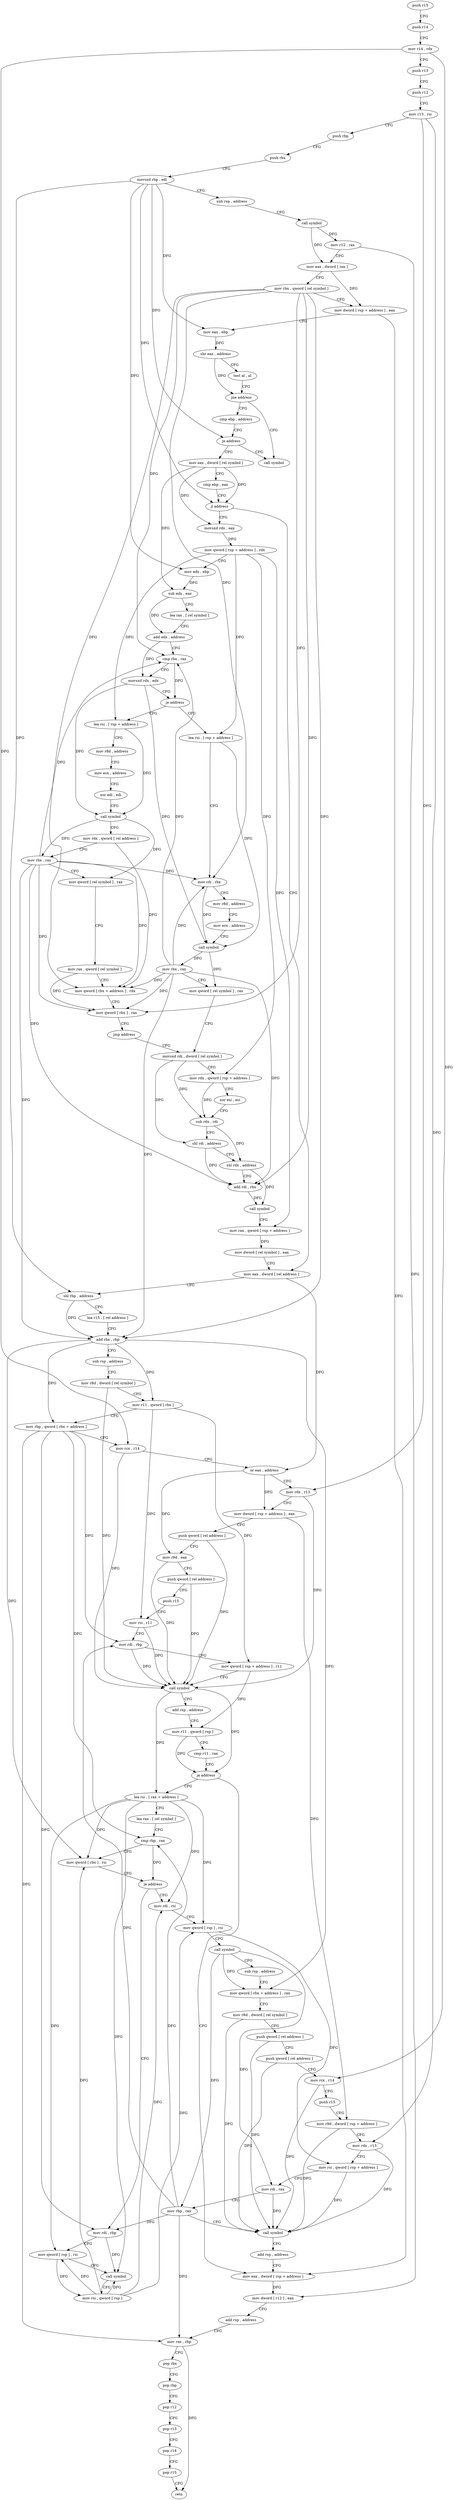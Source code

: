 digraph "func" {
"231712" [label = "push r15" ]
"231714" [label = "push r14" ]
"231716" [label = "mov r14 , rdx" ]
"231719" [label = "push r13" ]
"231721" [label = "push r12" ]
"231723" [label = "mov r13 , rsi" ]
"231726" [label = "push rbp" ]
"231727" [label = "push rbx" ]
"231728" [label = "movsxd rbp , edi" ]
"231731" [label = "sub rsp , address" ]
"231735" [label = "call symbol" ]
"231740" [label = "mov r12 , rax" ]
"231743" [label = "mov eax , dword [ rax ]" ]
"231745" [label = "mov rbx , qword [ rel symbol ]" ]
"231752" [label = "mov dword [ rsp + address ] , eax" ]
"231756" [label = "mov eax , ebp" ]
"231758" [label = "shr eax , address" ]
"231761" [label = "test al , al" ]
"231763" [label = "jne address" ]
"232195" [label = "call symbol" ]
"231769" [label = "cmp ebp , address" ]
"231775" [label = "je address" ]
"231781" [label = "mov eax , dword [ rel symbol ]" ]
"231787" [label = "cmp ebp , eax" ]
"231789" [label = "jl address" ]
"231903" [label = "mov eax , dword [ rel address ]" ]
"231791" [label = "movsxd rdx , eax" ]
"231909" [label = "shl rbp , address" ]
"231913" [label = "lea r15 , [ rel address ]" ]
"231920" [label = "add rbx , rbp" ]
"231923" [label = "sub rsp , address" ]
"231927" [label = "mov r8d , dword [ rel symbol ]" ]
"231934" [label = "mov r11 , qword [ rbx ]" ]
"231937" [label = "mov rbp , qword [ rbx + address ]" ]
"231941" [label = "mov rcx , r14" ]
"231944" [label = "or eax , address" ]
"231947" [label = "mov rdx , r13" ]
"231950" [label = "mov dword [ rsp + address ] , eax" ]
"231954" [label = "push qword [ rel address ]" ]
"231960" [label = "mov r9d , eax" ]
"231963" [label = "push qword [ rel address ]" ]
"231969" [label = "push r15" ]
"231971" [label = "mov rsi , r11" ]
"231974" [label = "mov rdi , rbp" ]
"231977" [label = "mov qword [ rsp + address ] , r11" ]
"231982" [label = "call symbol" ]
"231987" [label = "add rsp , address" ]
"231991" [label = "mov r11 , qword [ rsp ]" ]
"231995" [label = "cmp r11 , rax" ]
"231998" [label = "ja address" ]
"232107" [label = "mov eax , dword [ rsp + address ]" ]
"232000" [label = "lea rsi , [ rax + address ]" ]
"231794" [label = "mov qword [ rsp + address ] , rdx" ]
"231799" [label = "mov edx , ebp" ]
"231801" [label = "sub edx , eax" ]
"231803" [label = "lea rax , [ rel symbol ]" ]
"231810" [label = "add edx , address" ]
"231813" [label = "cmp rbx , rax" ]
"231816" [label = "movsxd rdx , edx" ]
"231819" [label = "je address" ]
"232136" [label = "lea rsi , [ rsp + address ]" ]
"231825" [label = "lea rsi , [ rsp + address ]" ]
"232111" [label = "mov dword [ r12 ] , eax" ]
"232115" [label = "add rsp , address" ]
"232119" [label = "mov rax , rbp" ]
"232122" [label = "pop rbx" ]
"232123" [label = "pop rbp" ]
"232124" [label = "pop r12" ]
"232126" [label = "pop r13" ]
"232128" [label = "pop r14" ]
"232130" [label = "pop r15" ]
"232132" [label = "retn" ]
"232004" [label = "lea rax , [ rel symbol ]" ]
"232011" [label = "cmp rbp , rax" ]
"232014" [label = "mov qword [ rbx ] , rsi" ]
"232017" [label = "je address" ]
"232035" [label = "mov rdi , rsi" ]
"232019" [label = "mov rdi , rbp" ]
"232141" [label = "mov r8d , address" ]
"232147" [label = "mov ecx , address" ]
"232152" [label = "xor edi , edi" ]
"232154" [label = "call symbol" ]
"232159" [label = "mov rdx , qword [ rel address ]" ]
"232166" [label = "mov rbx , rax" ]
"232169" [label = "mov qword [ rel symbol ] , rax" ]
"232176" [label = "mov rax , qword [ rel symbol ]" ]
"232183" [label = "mov qword [ rbx + address ] , rdx" ]
"232187" [label = "mov qword [ rbx ] , rax" ]
"232190" [label = "jmp address" ]
"231859" [label = "movsxd rdi , dword [ rel symbol ]" ]
"231830" [label = "mov rdi , rbx" ]
"231833" [label = "mov r8d , address" ]
"231839" [label = "mov ecx , address" ]
"231844" [label = "call symbol" ]
"231849" [label = "mov rbx , rax" ]
"231852" [label = "mov qword [ rel symbol ] , rax" ]
"232038" [label = "mov qword [ rsp ] , rsi" ]
"232042" [label = "call symbol" ]
"232047" [label = "sub rsp , address" ]
"232051" [label = "mov qword [ rbx + address ] , rax" ]
"232055" [label = "mov r8d , dword [ rel symbol ]" ]
"232062" [label = "push qword [ rel address ]" ]
"232068" [label = "push qword [ rel address ]" ]
"232074" [label = "mov rcx , r14" ]
"232077" [label = "push r15" ]
"232079" [label = "mov r9d , dword [ rsp + address ]" ]
"232084" [label = "mov rdx , r13" ]
"232087" [label = "mov rsi , qword [ rsp + address ]" ]
"232092" [label = "mov rdi , rax" ]
"232095" [label = "mov rbp , rax" ]
"232098" [label = "call symbol" ]
"232103" [label = "add rsp , address" ]
"232022" [label = "mov qword [ rsp ] , rsi" ]
"232026" [label = "call symbol" ]
"232031" [label = "mov rsi , qword [ rsp ]" ]
"231866" [label = "mov rdx , qword [ rsp + address ]" ]
"231871" [label = "xor esi , esi" ]
"231873" [label = "sub rdx , rdi" ]
"231876" [label = "shl rdi , address" ]
"231880" [label = "shl rdx , address" ]
"231884" [label = "add rdi , rbx" ]
"231887" [label = "call symbol" ]
"231892" [label = "mov rax , qword [ rsp + address ]" ]
"231897" [label = "mov dword [ rel symbol ] , eax" ]
"231712" -> "231714" [ label = "CFG" ]
"231714" -> "231716" [ label = "CFG" ]
"231716" -> "231719" [ label = "CFG" ]
"231716" -> "231941" [ label = "DFG" ]
"231716" -> "232074" [ label = "DFG" ]
"231719" -> "231721" [ label = "CFG" ]
"231721" -> "231723" [ label = "CFG" ]
"231723" -> "231726" [ label = "CFG" ]
"231723" -> "231947" [ label = "DFG" ]
"231723" -> "232084" [ label = "DFG" ]
"231726" -> "231727" [ label = "CFG" ]
"231727" -> "231728" [ label = "CFG" ]
"231728" -> "231731" [ label = "CFG" ]
"231728" -> "231756" [ label = "DFG" ]
"231728" -> "231775" [ label = "DFG" ]
"231728" -> "231789" [ label = "DFG" ]
"231728" -> "231909" [ label = "DFG" ]
"231728" -> "231799" [ label = "DFG" ]
"231731" -> "231735" [ label = "CFG" ]
"231735" -> "231740" [ label = "DFG" ]
"231735" -> "231743" [ label = "DFG" ]
"231740" -> "231743" [ label = "CFG" ]
"231740" -> "232111" [ label = "DFG" ]
"231743" -> "231745" [ label = "CFG" ]
"231743" -> "231752" [ label = "DFG" ]
"231745" -> "231752" [ label = "CFG" ]
"231745" -> "231920" [ label = "DFG" ]
"231745" -> "231813" [ label = "DFG" ]
"231745" -> "232183" [ label = "DFG" ]
"231745" -> "232187" [ label = "DFG" ]
"231745" -> "231830" [ label = "DFG" ]
"231745" -> "231884" [ label = "DFG" ]
"231752" -> "231756" [ label = "CFG" ]
"231752" -> "232107" [ label = "DFG" ]
"231756" -> "231758" [ label = "DFG" ]
"231758" -> "231761" [ label = "CFG" ]
"231758" -> "231763" [ label = "DFG" ]
"231761" -> "231763" [ label = "CFG" ]
"231763" -> "232195" [ label = "CFG" ]
"231763" -> "231769" [ label = "CFG" ]
"231769" -> "231775" [ label = "CFG" ]
"231775" -> "232195" [ label = "CFG" ]
"231775" -> "231781" [ label = "CFG" ]
"231781" -> "231787" [ label = "CFG" ]
"231781" -> "231789" [ label = "DFG" ]
"231781" -> "231791" [ label = "DFG" ]
"231781" -> "231801" [ label = "DFG" ]
"231787" -> "231789" [ label = "CFG" ]
"231789" -> "231903" [ label = "CFG" ]
"231789" -> "231791" [ label = "CFG" ]
"231903" -> "231909" [ label = "CFG" ]
"231903" -> "231944" [ label = "DFG" ]
"231791" -> "231794" [ label = "DFG" ]
"231909" -> "231913" [ label = "CFG" ]
"231909" -> "231920" [ label = "DFG" ]
"231913" -> "231920" [ label = "CFG" ]
"231920" -> "231923" [ label = "CFG" ]
"231920" -> "231934" [ label = "DFG" ]
"231920" -> "231937" [ label = "DFG" ]
"231920" -> "232014" [ label = "DFG" ]
"231920" -> "232051" [ label = "DFG" ]
"231923" -> "231927" [ label = "CFG" ]
"231927" -> "231934" [ label = "CFG" ]
"231927" -> "231982" [ label = "DFG" ]
"231934" -> "231937" [ label = "CFG" ]
"231934" -> "231971" [ label = "DFG" ]
"231934" -> "231977" [ label = "DFG" ]
"231937" -> "231941" [ label = "CFG" ]
"231937" -> "231974" [ label = "DFG" ]
"231937" -> "232119" [ label = "DFG" ]
"231937" -> "232011" [ label = "DFG" ]
"231937" -> "232019" [ label = "DFG" ]
"231941" -> "231944" [ label = "CFG" ]
"231941" -> "231982" [ label = "DFG" ]
"231944" -> "231947" [ label = "CFG" ]
"231944" -> "231950" [ label = "DFG" ]
"231944" -> "231960" [ label = "DFG" ]
"231947" -> "231950" [ label = "CFG" ]
"231947" -> "231982" [ label = "DFG" ]
"231950" -> "231954" [ label = "CFG" ]
"231950" -> "232079" [ label = "DFG" ]
"231954" -> "231960" [ label = "CFG" ]
"231954" -> "231982" [ label = "DFG" ]
"231960" -> "231963" [ label = "CFG" ]
"231960" -> "231982" [ label = "DFG" ]
"231963" -> "231969" [ label = "CFG" ]
"231963" -> "231982" [ label = "DFG" ]
"231969" -> "231971" [ label = "CFG" ]
"231971" -> "231974" [ label = "CFG" ]
"231971" -> "231982" [ label = "DFG" ]
"231974" -> "231977" [ label = "CFG" ]
"231974" -> "231982" [ label = "DFG" ]
"231977" -> "231982" [ label = "CFG" ]
"231977" -> "231991" [ label = "DFG" ]
"231982" -> "231987" [ label = "CFG" ]
"231982" -> "231998" [ label = "DFG" ]
"231982" -> "232000" [ label = "DFG" ]
"231987" -> "231991" [ label = "CFG" ]
"231991" -> "231995" [ label = "CFG" ]
"231991" -> "231998" [ label = "DFG" ]
"231995" -> "231998" [ label = "CFG" ]
"231998" -> "232107" [ label = "CFG" ]
"231998" -> "232000" [ label = "CFG" ]
"232107" -> "232111" [ label = "DFG" ]
"232000" -> "232004" [ label = "CFG" ]
"232000" -> "232014" [ label = "DFG" ]
"232000" -> "232035" [ label = "DFG" ]
"232000" -> "232038" [ label = "DFG" ]
"232000" -> "232022" [ label = "DFG" ]
"232000" -> "232026" [ label = "DFG" ]
"231794" -> "231799" [ label = "CFG" ]
"231794" -> "231866" [ label = "DFG" ]
"231794" -> "231892" [ label = "DFG" ]
"231794" -> "232136" [ label = "DFG" ]
"231794" -> "231825" [ label = "DFG" ]
"231799" -> "231801" [ label = "DFG" ]
"231801" -> "231803" [ label = "CFG" ]
"231801" -> "231810" [ label = "DFG" ]
"231803" -> "231810" [ label = "CFG" ]
"231810" -> "231813" [ label = "CFG" ]
"231810" -> "231816" [ label = "DFG" ]
"231813" -> "231816" [ label = "CFG" ]
"231813" -> "231819" [ label = "DFG" ]
"231816" -> "231819" [ label = "CFG" ]
"231816" -> "232154" [ label = "DFG" ]
"231816" -> "231844" [ label = "DFG" ]
"231819" -> "232136" [ label = "CFG" ]
"231819" -> "231825" [ label = "CFG" ]
"232136" -> "232141" [ label = "CFG" ]
"232136" -> "232154" [ label = "DFG" ]
"231825" -> "231830" [ label = "CFG" ]
"231825" -> "231844" [ label = "DFG" ]
"232111" -> "232115" [ label = "CFG" ]
"232115" -> "232119" [ label = "CFG" ]
"232119" -> "232122" [ label = "CFG" ]
"232119" -> "232132" [ label = "DFG" ]
"232122" -> "232123" [ label = "CFG" ]
"232123" -> "232124" [ label = "CFG" ]
"232124" -> "232126" [ label = "CFG" ]
"232126" -> "232128" [ label = "CFG" ]
"232128" -> "232130" [ label = "CFG" ]
"232130" -> "232132" [ label = "CFG" ]
"232004" -> "232011" [ label = "CFG" ]
"232011" -> "232014" [ label = "CFG" ]
"232011" -> "232017" [ label = "DFG" ]
"232014" -> "232017" [ label = "CFG" ]
"232017" -> "232035" [ label = "CFG" ]
"232017" -> "232019" [ label = "CFG" ]
"232035" -> "232038" [ label = "CFG" ]
"232019" -> "232022" [ label = "CFG" ]
"232019" -> "232026" [ label = "DFG" ]
"232141" -> "232147" [ label = "CFG" ]
"232147" -> "232152" [ label = "CFG" ]
"232152" -> "232154" [ label = "CFG" ]
"232154" -> "232159" [ label = "CFG" ]
"232154" -> "232166" [ label = "DFG" ]
"232154" -> "232169" [ label = "DFG" ]
"232159" -> "232166" [ label = "CFG" ]
"232159" -> "232183" [ label = "DFG" ]
"232166" -> "232169" [ label = "CFG" ]
"232166" -> "231813" [ label = "DFG" ]
"232166" -> "231920" [ label = "DFG" ]
"232166" -> "232183" [ label = "DFG" ]
"232166" -> "232187" [ label = "DFG" ]
"232166" -> "231830" [ label = "DFG" ]
"232166" -> "231884" [ label = "DFG" ]
"232169" -> "232176" [ label = "CFG" ]
"232176" -> "232183" [ label = "CFG" ]
"232176" -> "232187" [ label = "DFG" ]
"232183" -> "232187" [ label = "CFG" ]
"232187" -> "232190" [ label = "CFG" ]
"232190" -> "231859" [ label = "CFG" ]
"231859" -> "231866" [ label = "CFG" ]
"231859" -> "231873" [ label = "DFG" ]
"231859" -> "231876" [ label = "DFG" ]
"231830" -> "231833" [ label = "CFG" ]
"231830" -> "231844" [ label = "DFG" ]
"231833" -> "231839" [ label = "CFG" ]
"231839" -> "231844" [ label = "CFG" ]
"231844" -> "231849" [ label = "DFG" ]
"231844" -> "231852" [ label = "DFG" ]
"231849" -> "231852" [ label = "CFG" ]
"231849" -> "231813" [ label = "DFG" ]
"231849" -> "231830" [ label = "DFG" ]
"231849" -> "231920" [ label = "DFG" ]
"231849" -> "232183" [ label = "DFG" ]
"231849" -> "232187" [ label = "DFG" ]
"231849" -> "231884" [ label = "DFG" ]
"231852" -> "231859" [ label = "CFG" ]
"232038" -> "232042" [ label = "CFG" ]
"232038" -> "232087" [ label = "DFG" ]
"232042" -> "232047" [ label = "CFG" ]
"232042" -> "232051" [ label = "DFG" ]
"232042" -> "232092" [ label = "DFG" ]
"232042" -> "232095" [ label = "DFG" ]
"232047" -> "232051" [ label = "CFG" ]
"232051" -> "232055" [ label = "CFG" ]
"232055" -> "232062" [ label = "CFG" ]
"232055" -> "232098" [ label = "DFG" ]
"232062" -> "232068" [ label = "CFG" ]
"232062" -> "232098" [ label = "DFG" ]
"232068" -> "232074" [ label = "CFG" ]
"232068" -> "232098" [ label = "DFG" ]
"232074" -> "232077" [ label = "CFG" ]
"232074" -> "232098" [ label = "DFG" ]
"232077" -> "232079" [ label = "CFG" ]
"232079" -> "232084" [ label = "CFG" ]
"232079" -> "232098" [ label = "DFG" ]
"232084" -> "232087" [ label = "CFG" ]
"232084" -> "232098" [ label = "DFG" ]
"232087" -> "232092" [ label = "CFG" ]
"232087" -> "232098" [ label = "DFG" ]
"232092" -> "232095" [ label = "CFG" ]
"232092" -> "232098" [ label = "DFG" ]
"232095" -> "232098" [ label = "CFG" ]
"232095" -> "231974" [ label = "DFG" ]
"232095" -> "232119" [ label = "DFG" ]
"232095" -> "232011" [ label = "DFG" ]
"232095" -> "232019" [ label = "DFG" ]
"232098" -> "232103" [ label = "CFG" ]
"232103" -> "232107" [ label = "CFG" ]
"232022" -> "232026" [ label = "CFG" ]
"232022" -> "232031" [ label = "DFG" ]
"232026" -> "232031" [ label = "CFG" ]
"232031" -> "232035" [ label = "DFG" ]
"232031" -> "232014" [ label = "DFG" ]
"232031" -> "232038" [ label = "DFG" ]
"232031" -> "232022" [ label = "DFG" ]
"232031" -> "232026" [ label = "DFG" ]
"231866" -> "231871" [ label = "CFG" ]
"231866" -> "231873" [ label = "DFG" ]
"231871" -> "231873" [ label = "CFG" ]
"231873" -> "231876" [ label = "CFG" ]
"231873" -> "231880" [ label = "DFG" ]
"231876" -> "231880" [ label = "CFG" ]
"231876" -> "231884" [ label = "DFG" ]
"231880" -> "231884" [ label = "CFG" ]
"231880" -> "231887" [ label = "DFG" ]
"231884" -> "231887" [ label = "DFG" ]
"231887" -> "231892" [ label = "CFG" ]
"231892" -> "231897" [ label = "DFG" ]
"231897" -> "231903" [ label = "CFG" ]
}
